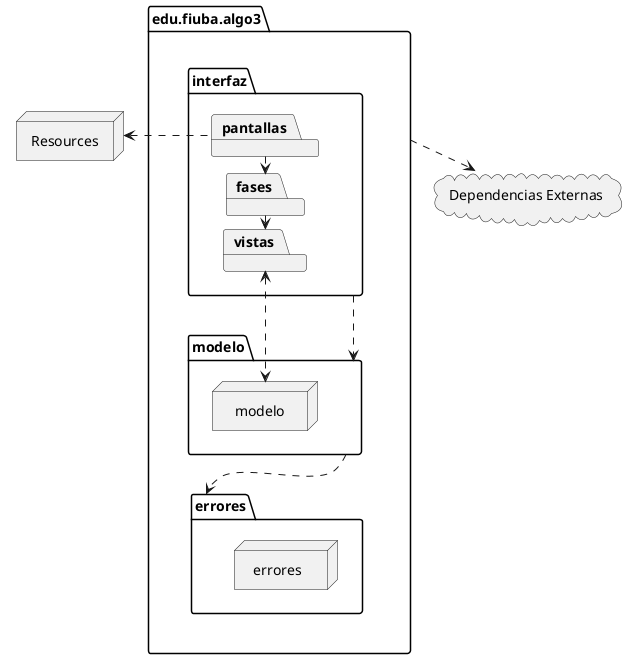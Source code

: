 @startuml
/'title Paquetes'/
skinparam monochrome true
skinparam componentStyle rectangle
skinparam ranksep 10
/'skinparam style strictuml'/


package main as "edu.fiuba.algo3" {

  package errores {
    node err as " errores   "
   }
  package modelo {
    node mod as "  modelo  "
  }
  package interfaz {
    package pantallas
    package fases
    package vistas

    pantallas ..> fases
    fases ..> vistas
  }

  interfaz ..> modelo

  modelo ..> errores


}

node Resources

cloud e as "Dependencias Externas"



Resources <. pantallas
main ..> e

vistas <..> mod



@enduml